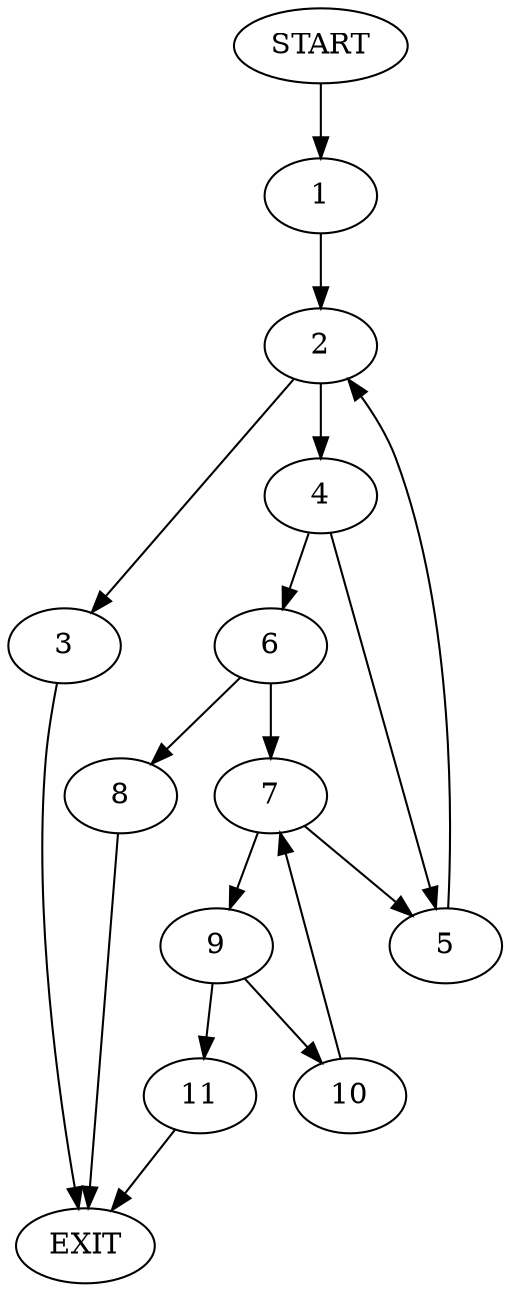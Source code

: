 digraph {
0 [label="START"]
12 [label="EXIT"]
0 -> 1
1 -> 2
2 -> 3
2 -> 4
3 -> 12
4 -> 5
4 -> 6
6 -> 7
6 -> 8
5 -> 2
7 -> 5
7 -> 9
8 -> 12
9 -> 10
9 -> 11
10 -> 7
11 -> 12
}
